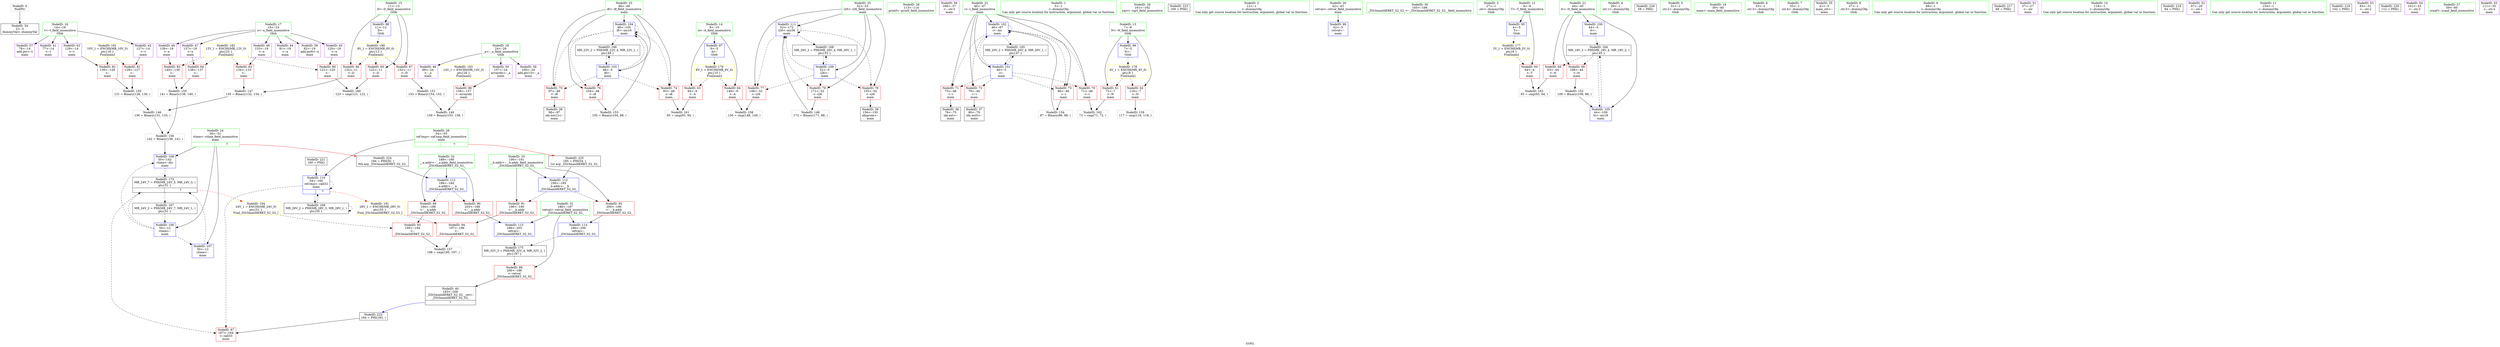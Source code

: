 digraph "SVFG" {
	label="SVFG";

	Node0x55f9e14027e0 [shape=record,color=grey,label="{NodeID: 0\nNullPtr}"];
	Node0x55f9e14027e0 -> Node0x55f9e1419ed0[style=solid];
	Node0x55f9e142dae0 [shape=record,color=yellow,style=double,label="{NodeID: 180\n8V_1 = ENCHI(MR_8V_0)\npts\{13 \}\nFun[main]}"];
	Node0x55f9e142dae0 -> Node0x55f9e141c850[style=dashed];
	Node0x55f9e142dae0 -> Node0x55f9e141c920[style=dashed];
	Node0x55f9e142dae0 -> Node0x55f9e141c9f0[style=dashed];
	Node0x55f9e141ab90 [shape=record,color=blue,label="{NodeID: 97\n9\<--5\nA\<--\nGlob }"];
	Node0x55f9e141ab90 -> Node0x55f9e142da00[style=dashed];
	Node0x55f9e1418cb0 [shape=record,color=green,label="{NodeID: 14\n9\<--10\nA\<--A_field_insensitive\nGlob }"];
	Node0x55f9e1418cb0 -> Node0x55f9e141c6b0[style=solid];
	Node0x55f9e1418cb0 -> Node0x55f9e141c780[style=solid];
	Node0x55f9e1418cb0 -> Node0x55f9e141ab90[style=solid];
	Node0x55f9e141e370 [shape=record,color=yellow,style=double,label="{NodeID: 194\n24V_1 = ENCHI(MR_24V_0)\npts\{51 \}\nFun[_ZSt3maxIdERKT_S2_S2_]}"];
	Node0x55f9e141e370 -> Node0x55f9e141df10[style=dashed];
	Node0x55f9e141f670 [shape=record,color=blue,label="{NodeID: 111\n52\<--172\ni26\<--inc36\nmain\n}"];
	Node0x55f9e141f670 -> Node0x55f9e141d210[style=dashed];
	Node0x55f9e141f670 -> Node0x55f9e141d2e0[style=dashed];
	Node0x55f9e141f670 -> Node0x55f9e141d3b0[style=dashed];
	Node0x55f9e141f670 -> Node0x55f9e141f670[style=dashed];
	Node0x55f9e141f670 -> Node0x55f9e142a100[style=dashed];
	Node0x55f9e1419960 [shape=record,color=green,label="{NodeID: 28\n113\<--114\nprintf\<--printf_field_insensitive\n}"];
	Node0x55f9e141a580 [shape=record,color=purple,label="{NodeID: 42\n127\<--14\n\<--t\nmain\n}"];
	Node0x55f9e141a580 -> Node0x55f9e141d550[style=solid];
	Node0x55f9e143a790 [shape=record,color=black,label="{NodeID: 222\n164 = PHI(183, )\n}"];
	Node0x55f9e143a790 -> Node0x55f9e141da30[style=solid];
	Node0x55f9e141c100 [shape=record,color=purple,label="{NodeID: 56\n168\<--37\n\<--.str.5\nmain\n}"];
	Node0x55f9e1422810 [shape=record,color=grey,label="{NodeID: 153\n105 = Binary(104, 88, )\n}"];
	Node0x55f9e1422810 -> Node0x55f9e141b1a0[style=solid];
	Node0x55f9e141cc60 [shape=record,color=red,label="{NodeID: 70\n71\<--46\n\<--i\nmain\n}"];
	Node0x55f9e141cc60 -> Node0x55f9e1423590[style=solid];
	Node0x55f9e1429c00 [shape=record,color=black,label="{NodeID: 167\nMR_24V_2 = PHI(MR_24V_7, MR_24V_1, )\npts\{51 \}\n}"];
	Node0x55f9e1429c00 -> Node0x55f9e141f260[style=dashed];
	Node0x55f9e141d7c0 [shape=record,color=red,label="{NodeID: 84\n138\<--137\n\<--\nmain\n}"];
	Node0x55f9e141d7c0 -> Node0x55f9e1422b10[style=solid];
	Node0x55f9e1401fa0 [shape=record,color=green,label="{NodeID: 1\n5\<--1\n\<--dummyObj\nCan only get source location for instruction, argument, global var or function.}"];
	Node0x55f9e142dbc0 [shape=record,color=yellow,style=double,label="{NodeID: 181\n10V_1 = ENCHI(MR_10V_0)\npts\{18 \}\nFun[main]}"];
	Node0x55f9e142dbc0 -> Node0x55f9e141d550[style=dashed];
	Node0x55f9e142dbc0 -> Node0x55f9e141d620[style=dashed];
	Node0x55f9e141ac90 [shape=record,color=blue,label="{NodeID: 98\n11\<--12\nD\<--\nGlob }"];
	Node0x55f9e141ac90 -> Node0x55f9e142dae0[style=dashed];
	Node0x55f9e1418db0 [shape=record,color=green,label="{NodeID: 15\n11\<--13\nD\<--D_field_insensitive\nGlob }"];
	Node0x55f9e1418db0 -> Node0x55f9e141c850[style=solid];
	Node0x55f9e1418db0 -> Node0x55f9e141c920[style=solid];
	Node0x55f9e1418db0 -> Node0x55f9e141c9f0[style=solid];
	Node0x55f9e1418db0 -> Node0x55f9e141ac90[style=solid];
	Node0x55f9e141f740 [shape=record,color=blue,label="{NodeID: 112\n188\<--184\n__a.addr\<--__a\n_ZSt3maxIdERKT_S2_S2_\n}"];
	Node0x55f9e141f740 -> Node0x55f9e141dbd0[style=dashed];
	Node0x55f9e141f740 -> Node0x55f9e141dca0[style=dashed];
	Node0x55f9e1419a60 [shape=record,color=green,label="{NodeID: 29\n161\<--162\nsqrt\<--sqrt_field_insensitive\n}"];
	Node0x55f9e141a650 [shape=record,color=purple,label="{NodeID: 43\n129\<--14\n\<--t\nmain\n}"];
	Node0x55f9e141a650 -> Node0x55f9e141d620[style=solid];
	Node0x55f9e143a920 [shape=record,color=black,label="{NodeID: 223\n169 = PHI()\n}"];
	Node0x55f9e141c1d0 [shape=record,color=purple,label="{NodeID: 57\n78\<--14\nadd.ptr\<--t\nmain\n}"];
	Node0x55f9e1422990 [shape=record,color=grey,label="{NodeID: 154\n87 = Binary(86, 88, )\n}"];
	Node0x55f9e1422990 -> Node0x55f9e141b000[style=solid];
	Node0x55f9e141cd30 [shape=record,color=red,label="{NodeID: 71\n75\<--46\n\<--i\nmain\n}"];
	Node0x55f9e141cd30 -> Node0x55f9e141a0a0[style=solid];
	Node0x55f9e142a100 [shape=record,color=black,label="{NodeID: 168\nMR_26V_2 = PHI(MR_26V_4, MR_26V_1, )\npts\{53 \}\n}"];
	Node0x55f9e142a100 -> Node0x55f9e141f4d0[style=dashed];
	Node0x55f9e141d890 [shape=record,color=red,label="{NodeID: 85\n140\<--139\n\<--\nmain\n}"];
	Node0x55f9e141d890 -> Node0x55f9e1422b10[style=solid];
	Node0x55f9e1401760 [shape=record,color=green,label="{NodeID: 2\n12\<--1\n\<--dummyObj\nCan only get source location for instruction, argument, global var or function.}"];
	Node0x55f9e142dca0 [shape=record,color=yellow,style=double,label="{NodeID: 182\n12V_1 = ENCHI(MR_12V_0)\npts\{23 \}\nFun[main]}"];
	Node0x55f9e142dca0 -> Node0x55f9e141d480[style=dashed];
	Node0x55f9e142dca0 -> Node0x55f9e141d6f0[style=dashed];
	Node0x55f9e142dca0 -> Node0x55f9e141d7c0[style=dashed];
	Node0x55f9e142dca0 -> Node0x55f9e141d890[style=dashed];
	Node0x55f9e141ad90 [shape=record,color=blue,label="{NodeID: 99\n42\<--5\nretval\<--\nmain\n}"];
	Node0x55f9e1418eb0 [shape=record,color=green,label="{NodeID: 16\n14\<--18\nt\<--t_field_insensitive\nGlob }"];
	Node0x55f9e1418eb0 -> Node0x55f9e141a4b0[style=solid];
	Node0x55f9e1418eb0 -> Node0x55f9e141a580[style=solid];
	Node0x55f9e1418eb0 -> Node0x55f9e141a650[style=solid];
	Node0x55f9e1418eb0 -> Node0x55f9e141c1d0[style=solid];
	Node0x55f9e141f810 [shape=record,color=blue,label="{NodeID: 113\n190\<--185\n__b.addr\<--__b\n_ZSt3maxIdERKT_S2_S2_\n}"];
	Node0x55f9e141f810 -> Node0x55f9e141dd70[style=dashed];
	Node0x55f9e141f810 -> Node0x55f9e141de40[style=dashed];
	Node0x55f9e1419b60 [shape=record,color=green,label="{NodeID: 30\n165\<--166\n_ZSt3maxIdERKT_S2_S2_\<--_ZSt3maxIdERKT_S2_S2__field_insensitive\n}"];
	Node0x55f9e141a720 [shape=record,color=purple,label="{NodeID: 44\n81\<--19\n\<--x\nmain\n}"];
	Node0x55f9e143a9f0 [shape=record,color=black,label="{NodeID: 224\n184 = PHI(50, )\n0th arg _ZSt3maxIdERKT_S2_S2_ }"];
	Node0x55f9e143a9f0 -> Node0x55f9e141f740[style=solid];
	Node0x55f9e141c2a0 [shape=record,color=purple,label="{NodeID: 58\n82\<--19\nadd.ptr6\<--x\nmain\n}"];
	Node0x55f9e1422b10 [shape=record,color=grey,label="{NodeID: 155\n141 = Binary(138, 140, )\n}"];
	Node0x55f9e1422b10 -> Node0x55f9e1422c90[style=solid];
	Node0x55f9e141ce00 [shape=record,color=red,label="{NodeID: 72\n79\<--46\n\<--i\nmain\n}"];
	Node0x55f9e141ce00 -> Node0x55f9e141a170[style=solid];
	Node0x55f9e142a600 [shape=record,color=black,label="{NodeID: 169\nMR_28V_2 = PHI(MR_28V_3, MR_28V_1, )\npts\{55 \}\n}"];
	Node0x55f9e142a600 -> Node0x55f9e141f5a0[style=dashed];
	Node0x55f9e142a600 -> Node0x55f9e142a600[style=dashed];
	Node0x55f9e141d960 [shape=record,color=red,label="{NodeID: 86\n158\<--157\n\<--arrayidx\nmain\n}"];
	Node0x55f9e141d960 -> Node0x55f9e1422210[style=solid];
	Node0x55f9e14017f0 [shape=record,color=green,label="{NodeID: 3\n27\<--1\n.str\<--dummyObj\nGlob }"];
	Node0x55f9e142dd80 [shape=record,color=yellow,style=double,label="{NodeID: 183\n14V_1 = ENCHI(MR_14V_0)\npts\{26 \}\nFun[main]}"];
	Node0x55f9e142dd80 -> Node0x55f9e141d960[style=dashed];
	Node0x55f9e141ae60 [shape=record,color=blue,label="{NodeID: 100\n44\<--5\ntt\<--\nmain\n}"];
	Node0x55f9e141ae60 -> Node0x55f9e1428d00[style=dashed];
	Node0x55f9e1418fb0 [shape=record,color=green,label="{NodeID: 17\n19\<--23\nx\<--x_field_insensitive\nGlob }"];
	Node0x55f9e1418fb0 -> Node0x55f9e141a720[style=solid];
	Node0x55f9e1418fb0 -> Node0x55f9e141a7f0[style=solid];
	Node0x55f9e1418fb0 -> Node0x55f9e141a8c0[style=solid];
	Node0x55f9e1418fb0 -> Node0x55f9e141a990[style=solid];
	Node0x55f9e1418fb0 -> Node0x55f9e141ba80[style=solid];
	Node0x55f9e1418fb0 -> Node0x55f9e141c2a0[style=solid];
	Node0x55f9e141f8e0 [shape=record,color=blue,label="{NodeID: 114\n186\<--200\nretval\<--\n_ZSt3maxIdERKT_S2_S2_\n}"];
	Node0x55f9e141f8e0 -> Node0x55f9e142c400[style=dashed];
	Node0x55f9e1419c60 [shape=record,color=green,label="{NodeID: 31\n186\<--187\nretval\<--retval_field_insensitive\n_ZSt3maxIdERKT_S2_S2_\n}"];
	Node0x55f9e1419c60 -> Node0x55f9e141db00[style=solid];
	Node0x55f9e1419c60 -> Node0x55f9e141f8e0[style=solid];
	Node0x55f9e1419c60 -> Node0x55f9e141f9b0[style=solid];
	Node0x55f9e141a7f0 [shape=record,color=purple,label="{NodeID: 45\n120\<--19\n\<--x\nmain\n}"];
	Node0x55f9e141a7f0 -> Node0x55f9e141d480[style=solid];
	Node0x55f9e143ab20 [shape=record,color=black,label="{NodeID: 225\n185 = PHI(54, )\n1st arg _ZSt3maxIdERKT_S2_S2_ }"];
	Node0x55f9e143ab20 -> Node0x55f9e141f810[style=solid];
	Node0x55f9e141c370 [shape=record,color=purple,label="{NodeID: 59\n100\<--24\nadd.ptr13\<--_a\nmain\n}"];
	Node0x55f9e1422c90 [shape=record,color=grey,label="{NodeID: 156\n142 = Binary(136, 141, )\n}"];
	Node0x55f9e1422c90 -> Node0x55f9e141f400[style=solid];
	Node0x55f9e141ced0 [shape=record,color=red,label="{NodeID: 73\n86\<--46\n\<--i\nmain\n}"];
	Node0x55f9e141ced0 -> Node0x55f9e1422990[style=solid];
	Node0x55f9e141da30 [shape=record,color=red,label="{NodeID: 87\n167\<--164\n\<--call33\nmain\n}"];
	Node0x55f9e1401a90 [shape=record,color=green,label="{NodeID: 4\n29\<--1\n.str.1\<--dummyObj\nGlob }"];
	Node0x55f9e141af30 [shape=record,color=blue,label="{NodeID: 101\n46\<--5\ni\<--\nmain\n}"];
	Node0x55f9e141af30 -> Node0x55f9e141cc60[style=dashed];
	Node0x55f9e141af30 -> Node0x55f9e141cd30[style=dashed];
	Node0x55f9e141af30 -> Node0x55f9e141ce00[style=dashed];
	Node0x55f9e141af30 -> Node0x55f9e141ced0[style=dashed];
	Node0x55f9e141af30 -> Node0x55f9e141b000[style=dashed];
	Node0x55f9e141af30 -> Node0x55f9e1429200[style=dashed];
	Node0x55f9e14190b0 [shape=record,color=green,label="{NodeID: 18\n24\<--26\n_a\<--_a_field_insensitive\nGlob }"];
	Node0x55f9e14190b0 -> Node0x55f9e141bb50[style=solid];
	Node0x55f9e14190b0 -> Node0x55f9e141bc20[style=solid];
	Node0x55f9e14190b0 -> Node0x55f9e141c370[style=solid];
	Node0x55f9e141f9b0 [shape=record,color=blue,label="{NodeID: 115\n186\<--203\nretval\<--\n_ZSt3maxIdERKT_S2_S2_\n}"];
	Node0x55f9e141f9b0 -> Node0x55f9e142c400[style=dashed];
	Node0x55f9e1419d30 [shape=record,color=green,label="{NodeID: 32\n188\<--189\n__a.addr\<--__a.addr_field_insensitive\n_ZSt3maxIdERKT_S2_S2_\n}"];
	Node0x55f9e1419d30 -> Node0x55f9e141dbd0[style=solid];
	Node0x55f9e1419d30 -> Node0x55f9e141dca0[style=solid];
	Node0x55f9e1419d30 -> Node0x55f9e141f740[style=solid];
	Node0x55f9e141a8c0 [shape=record,color=purple,label="{NodeID: 46\n133\<--19\n\<--x\nmain\n}"];
	Node0x55f9e141a8c0 -> Node0x55f9e141d6f0[style=solid];
	Node0x55f9e143af60 [shape=record,color=black,label="{NodeID: 226\n58 = PHI()\n}"];
	Node0x55f9e141c440 [shape=record,color=red,label="{NodeID: 60\n64\<--4\n\<--T\nmain\n}"];
	Node0x55f9e141c440 -> Node0x55f9e1423710[style=solid];
	Node0x55f9e1422e10 [shape=record,color=grey,label="{NodeID: 157\n198 = cmp(195, 197, )\n}"];
	Node0x55f9e141cfa0 [shape=record,color=red,label="{NodeID: 74\n93\<--48\n\<--i8\nmain\n}"];
	Node0x55f9e141cfa0 -> Node0x55f9e1423410[style=solid];
	Node0x55f9e141db00 [shape=record,color=red,label="{NodeID: 88\n206\<--186\n\<--retval\n_ZSt3maxIdERKT_S2_S2_\n}"];
	Node0x55f9e141db00 -> Node0x55f9e141a3e0[style=solid];
	Node0x55f9e1401b20 [shape=record,color=green,label="{NodeID: 5\n31\<--1\n.str.2\<--dummyObj\nGlob }"];
	Node0x55f9e141b000 [shape=record,color=blue,label="{NodeID: 102\n46\<--87\ni\<--inc\nmain\n}"];
	Node0x55f9e141b000 -> Node0x55f9e141cc60[style=dashed];
	Node0x55f9e141b000 -> Node0x55f9e141cd30[style=dashed];
	Node0x55f9e141b000 -> Node0x55f9e141ce00[style=dashed];
	Node0x55f9e141b000 -> Node0x55f9e141ced0[style=dashed];
	Node0x55f9e141b000 -> Node0x55f9e141b000[style=dashed];
	Node0x55f9e141b000 -> Node0x55f9e1429200[style=dashed];
	Node0x55f9e14191b0 [shape=record,color=green,label="{NodeID: 19\n39\<--40\nmain\<--main_field_insensitive\n}"];
	Node0x55f9e1419e00 [shape=record,color=green,label="{NodeID: 33\n190\<--191\n__b.addr\<--__b.addr_field_insensitive\n_ZSt3maxIdERKT_S2_S2_\n}"];
	Node0x55f9e1419e00 -> Node0x55f9e141dd70[style=solid];
	Node0x55f9e1419e00 -> Node0x55f9e141de40[style=solid];
	Node0x55f9e1419e00 -> Node0x55f9e141f810[style=solid];
	Node0x55f9e141a990 [shape=record,color=purple,label="{NodeID: 47\n137\<--19\n\<--x\nmain\n}"];
	Node0x55f9e141a990 -> Node0x55f9e141d7c0[style=solid];
	Node0x55f9e141c510 [shape=record,color=red,label="{NodeID: 61\n72\<--7\n\<--N\nmain\n}"];
	Node0x55f9e141c510 -> Node0x55f9e1423590[style=solid];
	Node0x55f9e1422f90 [shape=record,color=grey,label="{NodeID: 158\n150 = cmp(148, 149, )\n}"];
	Node0x55f9e141d070 [shape=record,color=red,label="{NodeID: 75\n97\<--48\n\<--i8\nmain\n}"];
	Node0x55f9e141d070 -> Node0x55f9e141a240[style=solid];
	Node0x55f9e141dbd0 [shape=record,color=red,label="{NodeID: 89\n194\<--188\n\<--__a.addr\n_ZSt3maxIdERKT_S2_S2_\n}"];
	Node0x55f9e141dbd0 -> Node0x55f9e141df10[style=solid];
	Node0x55f9e1401bb0 [shape=record,color=green,label="{NodeID: 6\n33\<--1\n.str.3\<--dummyObj\nGlob }"];
	Node0x55f9e141b0d0 [shape=record,color=blue,label="{NodeID: 103\n48\<--5\ni8\<--\nmain\n}"];
	Node0x55f9e141b0d0 -> Node0x55f9e141cfa0[style=dashed];
	Node0x55f9e141b0d0 -> Node0x55f9e141d070[style=dashed];
	Node0x55f9e141b0d0 -> Node0x55f9e141d140[style=dashed];
	Node0x55f9e141b0d0 -> Node0x55f9e141b1a0[style=dashed];
	Node0x55f9e141b0d0 -> Node0x55f9e1429700[style=dashed];
	Node0x55f9e14192b0 [shape=record,color=green,label="{NodeID: 20\n42\<--43\nretval\<--retval_field_insensitive\nmain\n}"];
	Node0x55f9e14192b0 -> Node0x55f9e141ad90[style=solid];
	Node0x55f9e1419ed0 [shape=record,color=black,label="{NodeID: 34\n2\<--3\ndummyVal\<--dummyVal\n}"];
	Node0x55f9e141ba80 [shape=record,color=purple,label="{NodeID: 48\n139\<--19\n\<--x\nmain\n}"];
	Node0x55f9e141ba80 -> Node0x55f9e141d890[style=solid];
	Node0x55f9e141c5e0 [shape=record,color=red,label="{NodeID: 62\n116\<--7\n\<--N\nmain\n}"];
	Node0x55f9e141c5e0 -> Node0x55f9e1423110[style=solid];
	Node0x55f9e1423110 [shape=record,color=grey,label="{NodeID: 159\n117 = cmp(116, 118, )\n}"];
	Node0x55f9e141d140 [shape=record,color=red,label="{NodeID: 76\n104\<--48\n\<--i8\nmain\n}"];
	Node0x55f9e141d140 -> Node0x55f9e1422810[style=solid];
	Node0x55f9e142ba00 [shape=record,color=black,label="{NodeID: 173\nMR_24V_7 = PHI(MR_24V_5, MR_24V_3, )\npts\{51 \}\n|{|<s2>7}}"];
	Node0x55f9e142ba00 -> Node0x55f9e141da30[style=dashed];
	Node0x55f9e142ba00 -> Node0x55f9e1429c00[style=dashed];
	Node0x55f9e142ba00:s2 -> Node0x55f9e141e370[style=dashed,color=red];
	Node0x55f9e141dca0 [shape=record,color=red,label="{NodeID: 90\n203\<--188\n\<--__a.addr\n_ZSt3maxIdERKT_S2_S2_\n}"];
	Node0x55f9e141dca0 -> Node0x55f9e141f9b0[style=solid];
	Node0x55f9e14188c0 [shape=record,color=green,label="{NodeID: 7\n35\<--1\n.str.4\<--dummyObj\nGlob }"];
	Node0x55f9e141b1a0 [shape=record,color=blue,label="{NodeID: 104\n48\<--105\ni8\<--inc16\nmain\n}"];
	Node0x55f9e141b1a0 -> Node0x55f9e141cfa0[style=dashed];
	Node0x55f9e141b1a0 -> Node0x55f9e141d070[style=dashed];
	Node0x55f9e141b1a0 -> Node0x55f9e141d140[style=dashed];
	Node0x55f9e141b1a0 -> Node0x55f9e141b1a0[style=dashed];
	Node0x55f9e141b1a0 -> Node0x55f9e1429700[style=dashed];
	Node0x55f9e1419380 [shape=record,color=green,label="{NodeID: 21\n44\<--45\ntt\<--tt_field_insensitive\nmain\n}"];
	Node0x55f9e1419380 -> Node0x55f9e141cac0[style=solid];
	Node0x55f9e1419380 -> Node0x55f9e141cb90[style=solid];
	Node0x55f9e1419380 -> Node0x55f9e141ae60[style=solid];
	Node0x55f9e1419380 -> Node0x55f9e141f190[style=solid];
	Node0x55f9e1419fd0 [shape=record,color=black,label="{NodeID: 35\n41\<--5\nmain_ret\<--\nmain\n}"];
	Node0x55f9e141bb50 [shape=record,color=purple,label="{NodeID: 49\n99\<--24\n\<--_a\nmain\n}"];
	Node0x55f9e1421dd0 [shape=record,color=grey,label="{NodeID: 146\n136 = Binary(131, 135, )\n}"];
	Node0x55f9e1421dd0 -> Node0x55f9e1422c90[style=solid];
	Node0x55f9e141c6b0 [shape=record,color=red,label="{NodeID: 63\n94\<--9\n\<--A\nmain\n}"];
	Node0x55f9e141c6b0 -> Node0x55f9e1423410[style=solid];
	Node0x55f9e1423290 [shape=record,color=grey,label="{NodeID: 160\n123 = cmp(121, 122, )\n}"];
	Node0x55f9e141d210 [shape=record,color=red,label="{NodeID: 77\n148\<--52\n\<--i26\nmain\n}"];
	Node0x55f9e141d210 -> Node0x55f9e1422f90[style=solid];
	Node0x55f9e141dd70 [shape=record,color=red,label="{NodeID: 91\n196\<--190\n\<--__b.addr\n_ZSt3maxIdERKT_S2_S2_\n}"];
	Node0x55f9e141dd70 -> Node0x55f9e141dfe0[style=solid];
	Node0x55f9e1418950 [shape=record,color=green,label="{NodeID: 8\n37\<--1\n.str.5\<--dummyObj\nGlob }"];
	Node0x55f9e141f190 [shape=record,color=blue,label="{NodeID: 105\n44\<--109\ntt\<--inc18\nmain\n}"];
	Node0x55f9e141f190 -> Node0x55f9e1428d00[style=dashed];
	Node0x55f9e1419450 [shape=record,color=green,label="{NodeID: 22\n46\<--47\ni\<--i_field_insensitive\nmain\n}"];
	Node0x55f9e1419450 -> Node0x55f9e141cc60[style=solid];
	Node0x55f9e1419450 -> Node0x55f9e141cd30[style=solid];
	Node0x55f9e1419450 -> Node0x55f9e141ce00[style=solid];
	Node0x55f9e1419450 -> Node0x55f9e141ced0[style=solid];
	Node0x55f9e1419450 -> Node0x55f9e141af30[style=solid];
	Node0x55f9e1419450 -> Node0x55f9e141b000[style=solid];
	Node0x55f9e141a0a0 [shape=record,color=black,label="{NodeID: 36\n76\<--75\nidx.ext\<--\nmain\n}"];
	Node0x55f9e141bc20 [shape=record,color=purple,label="{NodeID: 50\n157\<--24\narrayidx\<--_a\nmain\n}"];
	Node0x55f9e141bc20 -> Node0x55f9e141d960[style=solid];
	Node0x55f9e1421f10 [shape=record,color=grey,label="{NodeID: 147\n135 = Binary(132, 134, )\n}"];
	Node0x55f9e1421f10 -> Node0x55f9e1421dd0[style=solid];
	Node0x55f9e141c780 [shape=record,color=red,label="{NodeID: 64\n149\<--9\n\<--A\nmain\n}"];
	Node0x55f9e141c780 -> Node0x55f9e1422f90[style=solid];
	Node0x55f9e1423410 [shape=record,color=grey,label="{NodeID: 161\n95 = cmp(93, 94, )\n}"];
	Node0x55f9e141d2e0 [shape=record,color=red,label="{NodeID: 78\n155\<--52\n\<--i26\nmain\n}"];
	Node0x55f9e141d2e0 -> Node0x55f9e141a310[style=solid];
	Node0x55f9e142c400 [shape=record,color=black,label="{NodeID: 175\nMR_32V_3 = PHI(MR_32V_4, MR_32V_2, )\npts\{187 \}\n}"];
	Node0x55f9e142c400 -> Node0x55f9e141db00[style=dashed];
	Node0x55f9e141de40 [shape=record,color=red,label="{NodeID: 92\n200\<--190\n\<--__b.addr\n_ZSt3maxIdERKT_S2_S2_\n}"];
	Node0x55f9e141de40 -> Node0x55f9e141f8e0[style=solid];
	Node0x55f9e14189e0 [shape=record,color=green,label="{NodeID: 9\n88\<--1\n\<--dummyObj\nCan only get source location for instruction, argument, global var or function.}"];
	Node0x55f9e141f260 [shape=record,color=blue,label="{NodeID: 106\n50\<--12\nrtime\<--\nmain\n}"];
	Node0x55f9e141f260 -> Node0x55f9e141f330[style=dashed];
	Node0x55f9e141f260 -> Node0x55f9e141f400[style=dashed];
	Node0x55f9e141f260 -> Node0x55f9e142ba00[style=dashed];
	Node0x55f9e1419520 [shape=record,color=green,label="{NodeID: 23\n48\<--49\ni8\<--i8_field_insensitive\nmain\n}"];
	Node0x55f9e1419520 -> Node0x55f9e141cfa0[style=solid];
	Node0x55f9e1419520 -> Node0x55f9e141d070[style=solid];
	Node0x55f9e1419520 -> Node0x55f9e141d140[style=solid];
	Node0x55f9e1419520 -> Node0x55f9e141b0d0[style=solid];
	Node0x55f9e1419520 -> Node0x55f9e141b1a0[style=solid];
	Node0x55f9e141a170 [shape=record,color=black,label="{NodeID: 37\n80\<--79\nidx.ext5\<--\nmain\n}"];
	Node0x55f9e1439bb0 [shape=record,color=black,label="{NodeID: 217\n68 = PHI()\n}"];
	Node0x55f9e141bcf0 [shape=record,color=purple,label="{NodeID: 51\n57\<--27\n\<--.str\nmain\n}"];
	Node0x55f9e1422090 [shape=record,color=grey,label="{NodeID: 148\n172 = Binary(171, 88, )\n}"];
	Node0x55f9e1422090 -> Node0x55f9e141f670[style=solid];
	Node0x55f9e141c850 [shape=record,color=red,label="{NodeID: 65\n122\<--11\n\<--D\nmain\n}"];
	Node0x55f9e141c850 -> Node0x55f9e1423290[style=solid];
	Node0x55f9e1423590 [shape=record,color=grey,label="{NodeID: 162\n73 = cmp(71, 72, )\n}"];
	Node0x55f9e141d3b0 [shape=record,color=red,label="{NodeID: 79\n171\<--52\n\<--i26\nmain\n}"];
	Node0x55f9e141d3b0 -> Node0x55f9e1422090[style=solid];
	Node0x55f9e141df10 [shape=record,color=red,label="{NodeID: 93\n195\<--194\n\<--\n_ZSt3maxIdERKT_S2_S2_\n}"];
	Node0x55f9e141df10 -> Node0x55f9e1422e10[style=solid];
	Node0x55f9e1418a70 [shape=record,color=green,label="{NodeID: 10\n118\<--1\n\<--dummyObj\nCan only get source location for instruction, argument, global var or function.}"];
	Node0x55f9e141f330 [shape=record,color=blue,label="{NodeID: 107\n50\<--12\nrtime\<--\nmain\n}"];
	Node0x55f9e141f330 -> Node0x55f9e142ba00[style=dashed];
	Node0x55f9e14195f0 [shape=record,color=green,label="{NodeID: 24\n50\<--51\nrtime\<--rtime_field_insensitive\nmain\n|{|<s3>7}}"];
	Node0x55f9e14195f0 -> Node0x55f9e141f260[style=solid];
	Node0x55f9e14195f0 -> Node0x55f9e141f330[style=solid];
	Node0x55f9e14195f0 -> Node0x55f9e141f400[style=solid];
	Node0x55f9e14195f0:s3 -> Node0x55f9e143a9f0[style=solid,color=red];
	Node0x55f9e141a240 [shape=record,color=black,label="{NodeID: 38\n98\<--97\nidx.ext12\<--\nmain\n}"];
	Node0x55f9e1439cb0 [shape=record,color=black,label="{NodeID: 218\n84 = PHI()\n}"];
	Node0x55f9e141bdc0 [shape=record,color=purple,label="{NodeID: 52\n67\<--29\n\<--.str.1\nmain\n}"];
	Node0x55f9e1422210 [shape=record,color=grey,label="{NodeID: 149\n159 = Binary(153, 158, )\n}"];
	Node0x55f9e141c920 [shape=record,color=red,label="{NodeID: 66\n132\<--11\n\<--D\nmain\n}"];
	Node0x55f9e141c920 -> Node0x55f9e1421f10[style=solid];
	Node0x55f9e1423710 [shape=record,color=grey,label="{NodeID: 163\n65 = cmp(63, 64, )\n}"];
	Node0x55f9e141d480 [shape=record,color=red,label="{NodeID: 80\n121\<--120\n\<--\nmain\n}"];
	Node0x55f9e141d480 -> Node0x55f9e1423290[style=solid];
	Node0x55f9e142ce00 [shape=record,color=yellow,style=double,label="{NodeID: 177\n2V_1 = ENCHI(MR_2V_0)\npts\{6 \}\nFun[main]}"];
	Node0x55f9e142ce00 -> Node0x55f9e141c440[style=dashed];
	Node0x55f9e141dfe0 [shape=record,color=red,label="{NodeID: 94\n197\<--196\n\<--\n_ZSt3maxIdERKT_S2_S2_\n}"];
	Node0x55f9e141dfe0 -> Node0x55f9e1422e10[style=solid];
	Node0x55f9e1418b00 [shape=record,color=green,label="{NodeID: 11\n154\<--1\n\<--dummyObj\nCan only get source location for instruction, argument, global var or function.}"];
	Node0x55f9e142e480 [shape=record,color=yellow,style=double,label="{NodeID: 191\n28V_1 = ENCHI(MR_28V_0)\npts\{55 \}\nFun[_ZSt3maxIdERKT_S2_S2_]}"];
	Node0x55f9e142e480 -> Node0x55f9e141dfe0[style=dashed];
	Node0x55f9e141f400 [shape=record,color=blue,label="{NodeID: 108\n50\<--142\nrtime\<--div\nmain\n}"];
	Node0x55f9e141f400 -> Node0x55f9e142ba00[style=dashed];
	Node0x55f9e14196c0 [shape=record,color=green,label="{NodeID: 25\n52\<--53\ni26\<--i26_field_insensitive\nmain\n}"];
	Node0x55f9e14196c0 -> Node0x55f9e141d210[style=solid];
	Node0x55f9e14196c0 -> Node0x55f9e141d2e0[style=solid];
	Node0x55f9e14196c0 -> Node0x55f9e141d3b0[style=solid];
	Node0x55f9e14196c0 -> Node0x55f9e141f4d0[style=solid];
	Node0x55f9e14196c0 -> Node0x55f9e141f670[style=solid];
	Node0x55f9e141a310 [shape=record,color=black,label="{NodeID: 39\n156\<--155\nidxprom\<--\nmain\n}"];
	Node0x55f9e1439db0 [shape=record,color=black,label="{NodeID: 219\n102 = PHI()\n}"];
	Node0x55f9e141be90 [shape=record,color=purple,label="{NodeID: 53\n83\<--31\n\<--.str.2\nmain\n}"];
	Node0x55f9e1422390 [shape=record,color=grey,label="{NodeID: 150\n131 = Binary(128, 130, )\n}"];
	Node0x55f9e1422390 -> Node0x55f9e1421dd0[style=solid];
	Node0x55f9e141c9f0 [shape=record,color=red,label="{NodeID: 67\n152\<--11\n\<--D\nmain\n}"];
	Node0x55f9e141c9f0 -> Node0x55f9e1422510[style=solid];
	Node0x55f9e1428d00 [shape=record,color=black,label="{NodeID: 164\nMR_18V_3 = PHI(MR_18V_4, MR_18V_2, )\npts\{45 \}\n}"];
	Node0x55f9e1428d00 -> Node0x55f9e141cac0[style=dashed];
	Node0x55f9e1428d00 -> Node0x55f9e141cb90[style=dashed];
	Node0x55f9e1428d00 -> Node0x55f9e141f190[style=dashed];
	Node0x55f9e141d550 [shape=record,color=red,label="{NodeID: 81\n128\<--127\n\<--\nmain\n}"];
	Node0x55f9e141d550 -> Node0x55f9e1422390[style=solid];
	Node0x55f9e142d920 [shape=record,color=yellow,style=double,label="{NodeID: 178\n4V_1 = ENCHI(MR_4V_0)\npts\{8 \}\nFun[main]}"];
	Node0x55f9e142d920 -> Node0x55f9e141c510[style=dashed];
	Node0x55f9e142d920 -> Node0x55f9e141c5e0[style=dashed];
	Node0x55f9e141e0b0 [shape=record,color=blue,label="{NodeID: 95\n4\<--5\nT\<--\nGlob }"];
	Node0x55f9e141e0b0 -> Node0x55f9e142ce00[style=dashed];
	Node0x55f9e1418b90 [shape=record,color=green,label="{NodeID: 12\n4\<--6\nT\<--T_field_insensitive\nGlob }"];
	Node0x55f9e1418b90 -> Node0x55f9e141c440[style=solid];
	Node0x55f9e1418b90 -> Node0x55f9e141e0b0[style=solid];
	Node0x55f9e141f4d0 [shape=record,color=blue,label="{NodeID: 109\n52\<--5\ni26\<--\nmain\n}"];
	Node0x55f9e141f4d0 -> Node0x55f9e141d210[style=dashed];
	Node0x55f9e141f4d0 -> Node0x55f9e141d2e0[style=dashed];
	Node0x55f9e141f4d0 -> Node0x55f9e141d3b0[style=dashed];
	Node0x55f9e141f4d0 -> Node0x55f9e141f670[style=dashed];
	Node0x55f9e141f4d0 -> Node0x55f9e142a100[style=dashed];
	Node0x55f9e1419790 [shape=record,color=green,label="{NodeID: 26\n54\<--55\nref.tmp\<--ref.tmp_field_insensitive\nmain\n|{|<s1>7}}"];
	Node0x55f9e1419790 -> Node0x55f9e141f5a0[style=solid];
	Node0x55f9e1419790:s1 -> Node0x55f9e143ab20[style=solid,color=red];
	Node0x55f9e141a3e0 [shape=record,color=black,label="{NodeID: 40\n183\<--206\n_ZSt3maxIdERKT_S2_S2__ret\<--\n_ZSt3maxIdERKT_S2_S2_\n|{<s0>7}}"];
	Node0x55f9e141a3e0:s0 -> Node0x55f9e143a790[style=solid,color=blue];
	Node0x55f9e143a530 [shape=record,color=black,label="{NodeID: 220\n112 = PHI()\n}"];
	Node0x55f9e141bf60 [shape=record,color=purple,label="{NodeID: 54\n101\<--33\n\<--.str.3\nmain\n}"];
	Node0x55f9e1422510 [shape=record,color=grey,label="{NodeID: 151\n153 = Binary(154, 152, )\n}"];
	Node0x55f9e1422510 -> Node0x55f9e1422210[style=solid];
	Node0x55f9e141cac0 [shape=record,color=red,label="{NodeID: 68\n63\<--44\n\<--tt\nmain\n}"];
	Node0x55f9e141cac0 -> Node0x55f9e1423710[style=solid];
	Node0x55f9e1429200 [shape=record,color=black,label="{NodeID: 165\nMR_20V_2 = PHI(MR_20V_4, MR_20V_1, )\npts\{47 \}\n}"];
	Node0x55f9e1429200 -> Node0x55f9e141af30[style=dashed];
	Node0x55f9e141d620 [shape=record,color=red,label="{NodeID: 82\n130\<--129\n\<--\nmain\n}"];
	Node0x55f9e141d620 -> Node0x55f9e1422390[style=solid];
	Node0x55f9e142da00 [shape=record,color=yellow,style=double,label="{NodeID: 179\n6V_1 = ENCHI(MR_6V_0)\npts\{10 \}\nFun[main]}"];
	Node0x55f9e142da00 -> Node0x55f9e141c6b0[style=dashed];
	Node0x55f9e142da00 -> Node0x55f9e141c780[style=dashed];
	Node0x55f9e141aa90 [shape=record,color=blue,label="{NodeID: 96\n7\<--5\nN\<--\nGlob }"];
	Node0x55f9e141aa90 -> Node0x55f9e142d920[style=dashed];
	Node0x55f9e1418c20 [shape=record,color=green,label="{NodeID: 13\n7\<--8\nN\<--N_field_insensitive\nGlob }"];
	Node0x55f9e1418c20 -> Node0x55f9e141c510[style=solid];
	Node0x55f9e1418c20 -> Node0x55f9e141c5e0[style=solid];
	Node0x55f9e1418c20 -> Node0x55f9e141aa90[style=solid];
	Node0x55f9e141f5a0 [shape=record,color=blue,label="{NodeID: 110\n54\<--160\nref.tmp\<--call32\nmain\n|{|<s3>7}}"];
	Node0x55f9e141f5a0 -> Node0x55f9e141da30[style=dashed];
	Node0x55f9e141f5a0 -> Node0x55f9e141f5a0[style=dashed];
	Node0x55f9e141f5a0 -> Node0x55f9e142a600[style=dashed];
	Node0x55f9e141f5a0:s3 -> Node0x55f9e142e480[style=dashed,color=red];
	Node0x55f9e1419860 [shape=record,color=green,label="{NodeID: 27\n59\<--60\nscanf\<--scanf_field_insensitive\n}"];
	Node0x55f9e141a4b0 [shape=record,color=purple,label="{NodeID: 41\n77\<--14\n\<--t\nmain\n}"];
	Node0x55f9e143a630 [shape=record,color=black,label="{NodeID: 221\n160 = PHI()\n}"];
	Node0x55f9e143a630 -> Node0x55f9e141f5a0[style=solid];
	Node0x55f9e141c030 [shape=record,color=purple,label="{NodeID: 55\n111\<--35\n\<--.str.4\nmain\n}"];
	Node0x55f9e1422690 [shape=record,color=grey,label="{NodeID: 152\n109 = Binary(108, 88, )\n}"];
	Node0x55f9e1422690 -> Node0x55f9e141f190[style=solid];
	Node0x55f9e141cb90 [shape=record,color=red,label="{NodeID: 69\n108\<--44\n\<--tt\nmain\n}"];
	Node0x55f9e141cb90 -> Node0x55f9e1422690[style=solid];
	Node0x55f9e1429700 [shape=record,color=black,label="{NodeID: 166\nMR_22V_2 = PHI(MR_22V_4, MR_22V_1, )\npts\{49 \}\n}"];
	Node0x55f9e1429700 -> Node0x55f9e141b0d0[style=dashed];
	Node0x55f9e141d6f0 [shape=record,color=red,label="{NodeID: 83\n134\<--133\n\<--\nmain\n}"];
	Node0x55f9e141d6f0 -> Node0x55f9e1421f10[style=solid];
}
